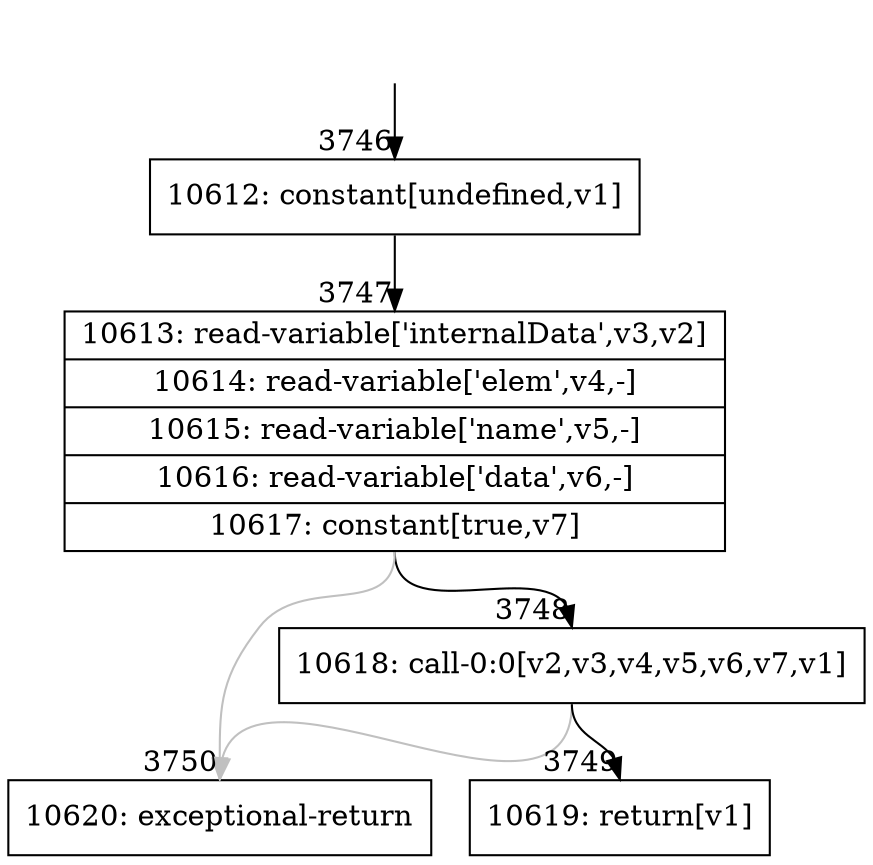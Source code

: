 digraph {
rankdir="TD"
BB_entry248[shape=none,label=""];
BB_entry248 -> BB3746 [tailport=s, headport=n, headlabel="    3746"]
BB3746 [shape=record label="{10612: constant[undefined,v1]}" ] 
BB3746 -> BB3747 [tailport=s, headport=n, headlabel="      3747"]
BB3747 [shape=record label="{10613: read-variable['internalData',v3,v2]|10614: read-variable['elem',v4,-]|10615: read-variable['name',v5,-]|10616: read-variable['data',v6,-]|10617: constant[true,v7]}" ] 
BB3747 -> BB3748 [tailport=s, headport=n, headlabel="      3748"]
BB3747 -> BB3750 [tailport=s, headport=n, color=gray, headlabel="      3750"]
BB3748 [shape=record label="{10618: call-0:0[v2,v3,v4,v5,v6,v7,v1]}" ] 
BB3748 -> BB3749 [tailport=s, headport=n, headlabel="      3749"]
BB3748 -> BB3750 [tailport=s, headport=n, color=gray]
BB3749 [shape=record label="{10619: return[v1]}" ] 
BB3750 [shape=record label="{10620: exceptional-return}" ] 
}
